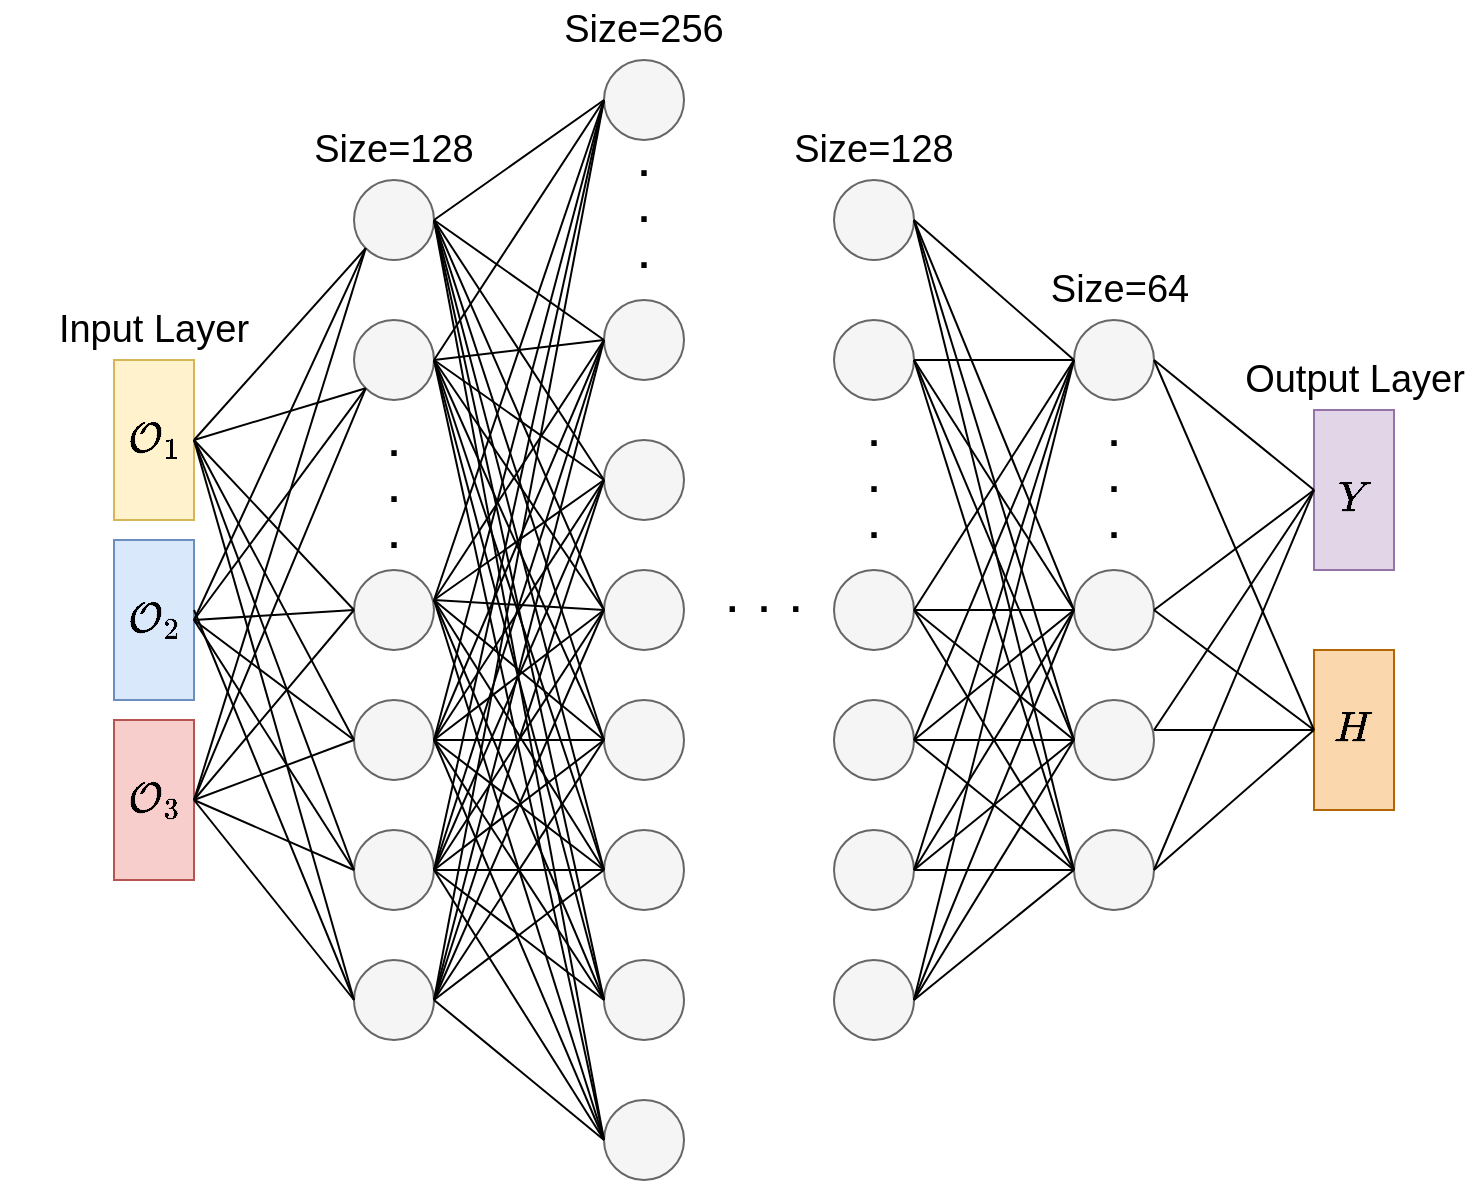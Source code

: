 <mxfile version="17.4.4" type="github">
  <diagram id="-Sexu2maYcwtLFaurk-1" name="Page-1">
    <mxGraphModel dx="1422" dy="772" grid="1" gridSize="10" guides="1" tooltips="1" connect="1" arrows="1" fold="1" page="1" pageScale="1" pageWidth="827" pageHeight="1169" math="1" shadow="0">
      <root>
        <mxCell id="0" />
        <mxCell id="1" parent="0" />
        <mxCell id="4HOJ1W6OORdBetc6F2B2-1" value="" style="rounded=0;whiteSpace=wrap;html=1;fillColor=#fff2cc;strokeColor=#d6b656;" parent="1" vertex="1">
          <mxGeometry x="165" y="220" width="40" height="80" as="geometry" />
        </mxCell>
        <mxCell id="4HOJ1W6OORdBetc6F2B2-2" value="" style="rounded=0;whiteSpace=wrap;html=1;fillColor=#dae8fc;strokeColor=#6c8ebf;" parent="1" vertex="1">
          <mxGeometry x="165" y="310" width="40" height="80" as="geometry" />
        </mxCell>
        <mxCell id="4HOJ1W6OORdBetc6F2B2-3" value="" style="rounded=0;whiteSpace=wrap;html=1;fillColor=#f8cecc;strokeColor=#b85450;" parent="1" vertex="1">
          <mxGeometry x="165" y="400" width="40" height="80" as="geometry" />
        </mxCell>
        <mxCell id="4HOJ1W6OORdBetc6F2B2-4" value="&lt;font style=&quot;font-size: 18px&quot;&gt;$$\mathcal{O}_1$$&lt;/font&gt;" style="text;html=1;strokeColor=none;fillColor=none;align=center;verticalAlign=middle;whiteSpace=wrap;rounded=0;" parent="1" vertex="1">
          <mxGeometry x="155" y="245" width="60" height="30" as="geometry" />
        </mxCell>
        <mxCell id="4HOJ1W6OORdBetc6F2B2-5" value="&lt;font style=&quot;font-size: 18px&quot;&gt;$$\mathcal{O}_2$$&lt;/font&gt;" style="text;html=1;strokeColor=none;fillColor=none;align=center;verticalAlign=middle;whiteSpace=wrap;rounded=0;" parent="1" vertex="1">
          <mxGeometry x="155" y="335" width="60" height="30" as="geometry" />
        </mxCell>
        <mxCell id="4HOJ1W6OORdBetc6F2B2-6" value="&lt;font style=&quot;font-size: 18px&quot;&gt;$$\mathcal{O}_3$$&lt;/font&gt;" style="text;html=1;strokeColor=none;fillColor=none;align=center;verticalAlign=middle;whiteSpace=wrap;rounded=0;" parent="1" vertex="1">
          <mxGeometry x="155" y="425" width="60" height="30" as="geometry" />
        </mxCell>
        <mxCell id="4HOJ1W6OORdBetc6F2B2-7" value="" style="ellipse;whiteSpace=wrap;html=1;aspect=fixed;fontSize=18;fillColor=#f5f5f5;fontColor=#333333;strokeColor=#666666;" parent="1" vertex="1">
          <mxGeometry x="285" y="520" width="40" height="40" as="geometry" />
        </mxCell>
        <mxCell id="4HOJ1W6OORdBetc6F2B2-10" value="" style="ellipse;whiteSpace=wrap;html=1;aspect=fixed;fontSize=18;fillColor=#f5f5f5;fontColor=#333333;strokeColor=#666666;" parent="1" vertex="1">
          <mxGeometry x="285" y="325" width="40" height="40" as="geometry" />
        </mxCell>
        <mxCell id="4HOJ1W6OORdBetc6F2B2-11" value="" style="ellipse;whiteSpace=wrap;html=1;aspect=fixed;fontSize=18;fillColor=#f5f5f5;fontColor=#333333;strokeColor=#666666;" parent="1" vertex="1">
          <mxGeometry x="285" y="200" width="40" height="40" as="geometry" />
        </mxCell>
        <mxCell id="4HOJ1W6OORdBetc6F2B2-12" value="" style="ellipse;whiteSpace=wrap;html=1;aspect=fixed;fontSize=18;fillColor=#f5f5f5;fontColor=#333333;strokeColor=#666666;" parent="1" vertex="1">
          <mxGeometry x="285" y="390" width="40" height="40" as="geometry" />
        </mxCell>
        <mxCell id="4HOJ1W6OORdBetc6F2B2-13" value="" style="ellipse;whiteSpace=wrap;html=1;aspect=fixed;fontSize=18;fillColor=#f5f5f5;fontColor=#333333;strokeColor=#666666;" parent="1" vertex="1">
          <mxGeometry x="285" y="455" width="40" height="40" as="geometry" />
        </mxCell>
        <mxCell id="4HOJ1W6OORdBetc6F2B2-15" value="&lt;div&gt;&lt;b&gt;.&lt;/b&gt;&lt;/div&gt;&lt;div&gt;&lt;b&gt;.&lt;/b&gt;&lt;/div&gt;&lt;div&gt;&lt;b&gt;.&lt;br&gt;&lt;/b&gt;&lt;/div&gt;" style="text;html=1;strokeColor=none;fillColor=none;align=center;verticalAlign=middle;whiteSpace=wrap;rounded=0;fontSize=19;" parent="1" vertex="1">
          <mxGeometry x="400" y="130" width="60" height="30" as="geometry" />
        </mxCell>
        <mxCell id="4HOJ1W6OORdBetc6F2B2-19" value="" style="ellipse;whiteSpace=wrap;html=1;aspect=fixed;fontSize=18;fillColor=#f5f5f5;fontColor=#333333;strokeColor=#666666;" parent="1" vertex="1">
          <mxGeometry x="285" y="130" width="40" height="40" as="geometry" />
        </mxCell>
        <mxCell id="4HOJ1W6OORdBetc6F2B2-21" value="" style="endArrow=none;html=1;rounded=0;fontSize=19;entryX=0;entryY=1;entryDx=0;entryDy=0;" parent="1" target="4HOJ1W6OORdBetc6F2B2-19" edge="1">
          <mxGeometry width="50" height="50" relative="1" as="geometry">
            <mxPoint x="205" y="260" as="sourcePoint" />
            <mxPoint x="255" y="210" as="targetPoint" />
          </mxGeometry>
        </mxCell>
        <mxCell id="4HOJ1W6OORdBetc6F2B2-22" value="" style="endArrow=none;html=1;rounded=0;fontSize=19;entryX=0;entryY=1;entryDx=0;entryDy=0;" parent="1" target="4HOJ1W6OORdBetc6F2B2-11" edge="1">
          <mxGeometry width="50" height="50" relative="1" as="geometry">
            <mxPoint x="205" y="260" as="sourcePoint" />
            <mxPoint x="255" y="210" as="targetPoint" />
          </mxGeometry>
        </mxCell>
        <mxCell id="4HOJ1W6OORdBetc6F2B2-23" value="" style="endArrow=none;html=1;rounded=0;fontSize=19;entryX=0;entryY=0.5;entryDx=0;entryDy=0;" parent="1" target="4HOJ1W6OORdBetc6F2B2-10" edge="1">
          <mxGeometry width="50" height="50" relative="1" as="geometry">
            <mxPoint x="205" y="260" as="sourcePoint" />
            <mxPoint x="255" y="210" as="targetPoint" />
          </mxGeometry>
        </mxCell>
        <mxCell id="4HOJ1W6OORdBetc6F2B2-25" value="" style="endArrow=none;html=1;rounded=0;fontSize=19;entryX=0;entryY=0.5;entryDx=0;entryDy=0;" parent="1" target="4HOJ1W6OORdBetc6F2B2-12" edge="1">
          <mxGeometry width="50" height="50" relative="1" as="geometry">
            <mxPoint x="205" y="260" as="sourcePoint" />
            <mxPoint x="255" y="210" as="targetPoint" />
          </mxGeometry>
        </mxCell>
        <mxCell id="4HOJ1W6OORdBetc6F2B2-26" value="" style="endArrow=none;html=1;rounded=0;fontSize=19;entryX=0;entryY=0.5;entryDx=0;entryDy=0;" parent="1" target="4HOJ1W6OORdBetc6F2B2-13" edge="1">
          <mxGeometry width="50" height="50" relative="1" as="geometry">
            <mxPoint x="205" y="260" as="sourcePoint" />
            <mxPoint x="255" y="210" as="targetPoint" />
          </mxGeometry>
        </mxCell>
        <mxCell id="4HOJ1W6OORdBetc6F2B2-28" value="" style="endArrow=none;html=1;rounded=0;fontSize=19;entryX=0;entryY=0.5;entryDx=0;entryDy=0;" parent="1" target="4HOJ1W6OORdBetc6F2B2-7" edge="1">
          <mxGeometry width="50" height="50" relative="1" as="geometry">
            <mxPoint x="205" y="260" as="sourcePoint" />
            <mxPoint x="255" y="210" as="targetPoint" />
          </mxGeometry>
        </mxCell>
        <mxCell id="4HOJ1W6OORdBetc6F2B2-29" value="" style="endArrow=none;html=1;rounded=0;fontSize=19;entryX=0;entryY=1;entryDx=0;entryDy=0;" parent="1" target="4HOJ1W6OORdBetc6F2B2-19" edge="1">
          <mxGeometry width="50" height="50" relative="1" as="geometry">
            <mxPoint x="205" y="350" as="sourcePoint" />
            <mxPoint x="255" y="300" as="targetPoint" />
          </mxGeometry>
        </mxCell>
        <mxCell id="4HOJ1W6OORdBetc6F2B2-30" value="" style="endArrow=none;html=1;rounded=0;fontSize=19;entryX=0;entryY=1;entryDx=0;entryDy=0;" parent="1" target="4HOJ1W6OORdBetc6F2B2-11" edge="1">
          <mxGeometry width="50" height="50" relative="1" as="geometry">
            <mxPoint x="205" y="350" as="sourcePoint" />
            <mxPoint x="255" y="300" as="targetPoint" />
          </mxGeometry>
        </mxCell>
        <mxCell id="4HOJ1W6OORdBetc6F2B2-31" value="" style="endArrow=none;html=1;rounded=0;fontSize=19;entryX=0;entryY=0.5;entryDx=0;entryDy=0;" parent="1" target="4HOJ1W6OORdBetc6F2B2-10" edge="1">
          <mxGeometry width="50" height="50" relative="1" as="geometry">
            <mxPoint x="205" y="350" as="sourcePoint" />
            <mxPoint x="255" y="300" as="targetPoint" />
          </mxGeometry>
        </mxCell>
        <mxCell id="4HOJ1W6OORdBetc6F2B2-32" value="" style="endArrow=none;html=1;rounded=0;fontSize=19;entryX=0;entryY=0.5;entryDx=0;entryDy=0;" parent="1" target="4HOJ1W6OORdBetc6F2B2-12" edge="1">
          <mxGeometry width="50" height="50" relative="1" as="geometry">
            <mxPoint x="205" y="350" as="sourcePoint" />
            <mxPoint x="255" y="300" as="targetPoint" />
          </mxGeometry>
        </mxCell>
        <mxCell id="4HOJ1W6OORdBetc6F2B2-33" value="" style="endArrow=none;html=1;rounded=0;fontSize=19;entryX=0;entryY=0.5;entryDx=0;entryDy=0;" parent="1" target="4HOJ1W6OORdBetc6F2B2-13" edge="1">
          <mxGeometry width="50" height="50" relative="1" as="geometry">
            <mxPoint x="205" y="350" as="sourcePoint" />
            <mxPoint x="255" y="300" as="targetPoint" />
          </mxGeometry>
        </mxCell>
        <mxCell id="4HOJ1W6OORdBetc6F2B2-34" value="" style="endArrow=none;html=1;rounded=0;fontSize=19;entryX=0;entryY=0.5;entryDx=0;entryDy=0;" parent="1" target="4HOJ1W6OORdBetc6F2B2-7" edge="1">
          <mxGeometry width="50" height="50" relative="1" as="geometry">
            <mxPoint x="205" y="345" as="sourcePoint" />
            <mxPoint x="245" y="535" as="targetPoint" />
          </mxGeometry>
        </mxCell>
        <mxCell id="4HOJ1W6OORdBetc6F2B2-35" value="" style="endArrow=none;html=1;rounded=0;fontSize=19;entryX=0;entryY=1;entryDx=0;entryDy=0;" parent="1" target="4HOJ1W6OORdBetc6F2B2-19" edge="1">
          <mxGeometry width="50" height="50" relative="1" as="geometry">
            <mxPoint x="205" y="440" as="sourcePoint" />
            <mxPoint x="255" y="390" as="targetPoint" />
          </mxGeometry>
        </mxCell>
        <mxCell id="4HOJ1W6OORdBetc6F2B2-36" value="" style="endArrow=none;html=1;rounded=0;fontSize=19;entryX=0;entryY=1;entryDx=0;entryDy=0;" parent="1" target="4HOJ1W6OORdBetc6F2B2-11" edge="1">
          <mxGeometry width="50" height="50" relative="1" as="geometry">
            <mxPoint x="205" y="440" as="sourcePoint" />
            <mxPoint x="255" y="390" as="targetPoint" />
          </mxGeometry>
        </mxCell>
        <mxCell id="4HOJ1W6OORdBetc6F2B2-37" value="" style="endArrow=none;html=1;rounded=0;fontSize=19;entryX=0;entryY=0.5;entryDx=0;entryDy=0;" parent="1" target="4HOJ1W6OORdBetc6F2B2-10" edge="1">
          <mxGeometry width="50" height="50" relative="1" as="geometry">
            <mxPoint x="205" y="440" as="sourcePoint" />
            <mxPoint x="255" y="390" as="targetPoint" />
          </mxGeometry>
        </mxCell>
        <mxCell id="4HOJ1W6OORdBetc6F2B2-38" value="" style="endArrow=none;html=1;rounded=0;fontSize=19;entryX=0;entryY=0.5;entryDx=0;entryDy=0;" parent="1" target="4HOJ1W6OORdBetc6F2B2-12" edge="1">
          <mxGeometry width="50" height="50" relative="1" as="geometry">
            <mxPoint x="205" y="440" as="sourcePoint" />
            <mxPoint x="255" y="390" as="targetPoint" />
          </mxGeometry>
        </mxCell>
        <mxCell id="4HOJ1W6OORdBetc6F2B2-39" value="" style="endArrow=none;html=1;rounded=0;fontSize=19;entryX=0;entryY=0.5;entryDx=0;entryDy=0;" parent="1" target="4HOJ1W6OORdBetc6F2B2-13" edge="1">
          <mxGeometry width="50" height="50" relative="1" as="geometry">
            <mxPoint x="205" y="440" as="sourcePoint" />
            <mxPoint x="245" y="470" as="targetPoint" />
          </mxGeometry>
        </mxCell>
        <mxCell id="4HOJ1W6OORdBetc6F2B2-40" value="" style="endArrow=none;html=1;rounded=0;fontSize=19;entryX=0;entryY=0.5;entryDx=0;entryDy=0;" parent="1" target="4HOJ1W6OORdBetc6F2B2-7" edge="1">
          <mxGeometry width="50" height="50" relative="1" as="geometry">
            <mxPoint x="205" y="440" as="sourcePoint" />
            <mxPoint x="245" y="540" as="targetPoint" />
          </mxGeometry>
        </mxCell>
        <mxCell id="4HOJ1W6OORdBetc6F2B2-41" value="Input Layer" style="text;html=1;strokeColor=none;fillColor=none;align=center;verticalAlign=middle;whiteSpace=wrap;rounded=0;fontSize=19;" parent="1" vertex="1">
          <mxGeometry x="130" y="190" width="110" height="30" as="geometry" />
        </mxCell>
        <mxCell id="4HOJ1W6OORdBetc6F2B2-44" value="" style="ellipse;whiteSpace=wrap;html=1;aspect=fixed;fontSize=18;fillColor=#f5f5f5;fontColor=#333333;strokeColor=#666666;" parent="1" vertex="1">
          <mxGeometry x="410" y="70" width="40" height="40" as="geometry" />
        </mxCell>
        <mxCell id="4HOJ1W6OORdBetc6F2B2-45" value="" style="ellipse;whiteSpace=wrap;html=1;aspect=fixed;fontSize=18;fillColor=#f5f5f5;fontColor=#333333;strokeColor=#666666;" parent="1" vertex="1">
          <mxGeometry x="410" y="190" width="40" height="40" as="geometry" />
        </mxCell>
        <mxCell id="4HOJ1W6OORdBetc6F2B2-46" value="" style="ellipse;whiteSpace=wrap;html=1;aspect=fixed;fontSize=18;fillColor=#f5f5f5;fontColor=#333333;strokeColor=#666666;" parent="1" vertex="1">
          <mxGeometry x="410" y="325" width="40" height="40" as="geometry" />
        </mxCell>
        <mxCell id="4HOJ1W6OORdBetc6F2B2-47" value="Size=128" style="text;html=1;strokeColor=none;fillColor=none;align=center;verticalAlign=middle;whiteSpace=wrap;rounded=0;fontSize=19;" parent="1" vertex="1">
          <mxGeometry x="250" y="100" width="110" height="30" as="geometry" />
        </mxCell>
        <mxCell id="4HOJ1W6OORdBetc6F2B2-48" value="Size=256" style="text;html=1;strokeColor=none;fillColor=none;align=center;verticalAlign=middle;whiteSpace=wrap;rounded=0;fontSize=19;" parent="1" vertex="1">
          <mxGeometry x="375" y="40" width="110" height="30" as="geometry" />
        </mxCell>
        <mxCell id="4HOJ1W6OORdBetc6F2B2-49" value="&lt;div&gt;&lt;b&gt;.&lt;/b&gt;&lt;/div&gt;&lt;div&gt;&lt;b&gt;.&lt;/b&gt;&lt;/div&gt;&lt;div&gt;&lt;b&gt;.&lt;br&gt;&lt;/b&gt;&lt;/div&gt;" style="text;html=1;strokeColor=none;fillColor=none;align=center;verticalAlign=middle;whiteSpace=wrap;rounded=0;fontSize=19;" parent="1" vertex="1">
          <mxGeometry x="275" y="270" width="60" height="30" as="geometry" />
        </mxCell>
        <mxCell id="4HOJ1W6OORdBetc6F2B2-50" value="" style="ellipse;whiteSpace=wrap;html=1;aspect=fixed;fontSize=18;fillColor=#f5f5f5;fontColor=#333333;strokeColor=#666666;" parent="1" vertex="1">
          <mxGeometry x="410" y="390" width="40" height="40" as="geometry" />
        </mxCell>
        <mxCell id="4HOJ1W6OORdBetc6F2B2-52" value="" style="ellipse;whiteSpace=wrap;html=1;aspect=fixed;fontSize=18;fillColor=#f5f5f5;fontColor=#333333;strokeColor=#666666;" parent="1" vertex="1">
          <mxGeometry x="410" y="455" width="40" height="40" as="geometry" />
        </mxCell>
        <mxCell id="4HOJ1W6OORdBetc6F2B2-53" value="" style="ellipse;whiteSpace=wrap;html=1;aspect=fixed;fontSize=18;fillColor=#f5f5f5;fontColor=#333333;strokeColor=#666666;" parent="1" vertex="1">
          <mxGeometry x="410" y="520" width="40" height="40" as="geometry" />
        </mxCell>
        <mxCell id="4HOJ1W6OORdBetc6F2B2-54" value="" style="ellipse;whiteSpace=wrap;html=1;aspect=fixed;fontSize=18;fillColor=#f5f5f5;fontColor=#333333;strokeColor=#666666;" parent="1" vertex="1">
          <mxGeometry x="410" y="590" width="40" height="40" as="geometry" />
        </mxCell>
        <mxCell id="4HOJ1W6OORdBetc6F2B2-55" value="" style="ellipse;whiteSpace=wrap;html=1;aspect=fixed;fontSize=18;fillColor=#f5f5f5;fontColor=#333333;strokeColor=#666666;" parent="1" vertex="1">
          <mxGeometry x="410" y="260" width="40" height="40" as="geometry" />
        </mxCell>
        <mxCell id="4HOJ1W6OORdBetc6F2B2-56" value="" style="endArrow=none;html=1;rounded=0;fontSize=19;entryX=0;entryY=0.5;entryDx=0;entryDy=0;" parent="1" target="4HOJ1W6OORdBetc6F2B2-44" edge="1">
          <mxGeometry width="50" height="50" relative="1" as="geometry">
            <mxPoint x="325" y="150" as="sourcePoint" />
            <mxPoint x="385" y="80" as="targetPoint" />
            <Array as="points" />
          </mxGeometry>
        </mxCell>
        <mxCell id="4HOJ1W6OORdBetc6F2B2-57" value="" style="endArrow=none;html=1;rounded=0;fontSize=19;entryX=0;entryY=0.5;entryDx=0;entryDy=0;" parent="1" target="4HOJ1W6OORdBetc6F2B2-45" edge="1">
          <mxGeometry width="50" height="50" relative="1" as="geometry">
            <mxPoint x="325" y="150" as="sourcePoint" />
            <mxPoint x="375" y="100" as="targetPoint" />
          </mxGeometry>
        </mxCell>
        <mxCell id="4HOJ1W6OORdBetc6F2B2-59" value="" style="endArrow=none;html=1;rounded=0;fontSize=19;entryX=0;entryY=0.5;entryDx=0;entryDy=0;" parent="1" target="4HOJ1W6OORdBetc6F2B2-55" edge="1">
          <mxGeometry width="50" height="50" relative="1" as="geometry">
            <mxPoint x="325" y="150" as="sourcePoint" />
            <mxPoint x="375" y="100" as="targetPoint" />
          </mxGeometry>
        </mxCell>
        <mxCell id="4HOJ1W6OORdBetc6F2B2-60" value="" style="endArrow=none;html=1;rounded=0;fontSize=19;entryX=0;entryY=0.5;entryDx=0;entryDy=0;" parent="1" target="4HOJ1W6OORdBetc6F2B2-46" edge="1">
          <mxGeometry width="50" height="50" relative="1" as="geometry">
            <mxPoint x="325" y="150" as="sourcePoint" />
            <mxPoint x="375" y="100" as="targetPoint" />
          </mxGeometry>
        </mxCell>
        <mxCell id="4HOJ1W6OORdBetc6F2B2-61" value="" style="endArrow=none;html=1;rounded=0;fontSize=19;entryX=0;entryY=0.5;entryDx=0;entryDy=0;" parent="1" target="4HOJ1W6OORdBetc6F2B2-50" edge="1">
          <mxGeometry width="50" height="50" relative="1" as="geometry">
            <mxPoint x="325" y="150" as="sourcePoint" />
            <mxPoint x="375" y="100" as="targetPoint" />
          </mxGeometry>
        </mxCell>
        <mxCell id="4HOJ1W6OORdBetc6F2B2-62" value="" style="endArrow=none;html=1;rounded=0;fontSize=19;entryX=0;entryY=0.5;entryDx=0;entryDy=0;" parent="1" target="4HOJ1W6OORdBetc6F2B2-52" edge="1">
          <mxGeometry width="50" height="50" relative="1" as="geometry">
            <mxPoint x="325" y="150" as="sourcePoint" />
            <mxPoint x="375" y="100" as="targetPoint" />
          </mxGeometry>
        </mxCell>
        <mxCell id="4HOJ1W6OORdBetc6F2B2-63" value="" style="endArrow=none;html=1;rounded=0;fontSize=19;entryX=0;entryY=0.5;entryDx=0;entryDy=0;" parent="1" target="4HOJ1W6OORdBetc6F2B2-53" edge="1">
          <mxGeometry width="50" height="50" relative="1" as="geometry">
            <mxPoint x="325" y="150" as="sourcePoint" />
            <mxPoint x="375" y="100" as="targetPoint" />
          </mxGeometry>
        </mxCell>
        <mxCell id="4HOJ1W6OORdBetc6F2B2-64" value="" style="endArrow=none;html=1;rounded=0;fontSize=19;entryX=0;entryY=0.5;entryDx=0;entryDy=0;" parent="1" target="4HOJ1W6OORdBetc6F2B2-54" edge="1">
          <mxGeometry width="50" height="50" relative="1" as="geometry">
            <mxPoint x="325" y="150" as="sourcePoint" />
            <mxPoint x="375" y="100" as="targetPoint" />
          </mxGeometry>
        </mxCell>
        <mxCell id="4HOJ1W6OORdBetc6F2B2-65" value="" style="endArrow=none;html=1;rounded=0;fontSize=19;entryX=0;entryY=0.5;entryDx=0;entryDy=0;" parent="1" target="4HOJ1W6OORdBetc6F2B2-44" edge="1">
          <mxGeometry width="50" height="50" relative="1" as="geometry">
            <mxPoint x="325" y="220" as="sourcePoint" />
            <mxPoint x="375" y="170" as="targetPoint" />
          </mxGeometry>
        </mxCell>
        <mxCell id="4HOJ1W6OORdBetc6F2B2-66" value="" style="endArrow=none;html=1;rounded=0;fontSize=19;entryX=0;entryY=0.5;entryDx=0;entryDy=0;" parent="1" target="4HOJ1W6OORdBetc6F2B2-45" edge="1">
          <mxGeometry width="50" height="50" relative="1" as="geometry">
            <mxPoint x="325" y="220" as="sourcePoint" />
            <mxPoint x="375" y="170" as="targetPoint" />
          </mxGeometry>
        </mxCell>
        <mxCell id="4HOJ1W6OORdBetc6F2B2-67" value="" style="endArrow=none;html=1;rounded=0;fontSize=19;entryX=0;entryY=0.5;entryDx=0;entryDy=0;" parent="1" target="4HOJ1W6OORdBetc6F2B2-55" edge="1">
          <mxGeometry width="50" height="50" relative="1" as="geometry">
            <mxPoint x="325" y="220" as="sourcePoint" />
            <mxPoint x="385" y="280" as="targetPoint" />
          </mxGeometry>
        </mxCell>
        <mxCell id="4HOJ1W6OORdBetc6F2B2-68" value="" style="endArrow=none;html=1;rounded=0;fontSize=19;entryX=0;entryY=0.5;entryDx=0;entryDy=0;" parent="1" target="4HOJ1W6OORdBetc6F2B2-46" edge="1">
          <mxGeometry width="50" height="50" relative="1" as="geometry">
            <mxPoint x="325" y="220" as="sourcePoint" />
            <mxPoint x="375" y="170" as="targetPoint" />
          </mxGeometry>
        </mxCell>
        <mxCell id="4HOJ1W6OORdBetc6F2B2-69" value="" style="endArrow=none;html=1;rounded=0;fontSize=19;entryX=0;entryY=0.5;entryDx=0;entryDy=0;" parent="1" target="4HOJ1W6OORdBetc6F2B2-50" edge="1">
          <mxGeometry width="50" height="50" relative="1" as="geometry">
            <mxPoint x="325" y="220" as="sourcePoint" />
            <mxPoint x="375" y="170" as="targetPoint" />
          </mxGeometry>
        </mxCell>
        <mxCell id="4HOJ1W6OORdBetc6F2B2-70" value="" style="endArrow=none;html=1;rounded=0;fontSize=19;entryX=0;entryY=0.5;entryDx=0;entryDy=0;" parent="1" target="4HOJ1W6OORdBetc6F2B2-52" edge="1">
          <mxGeometry width="50" height="50" relative="1" as="geometry">
            <mxPoint x="325" y="220" as="sourcePoint" />
            <mxPoint x="375" y="170" as="targetPoint" />
          </mxGeometry>
        </mxCell>
        <mxCell id="4HOJ1W6OORdBetc6F2B2-71" value="" style="endArrow=none;html=1;rounded=0;fontSize=19;entryX=0;entryY=0.5;entryDx=0;entryDy=0;" parent="1" target="4HOJ1W6OORdBetc6F2B2-53" edge="1">
          <mxGeometry width="50" height="50" relative="1" as="geometry">
            <mxPoint x="325" y="220" as="sourcePoint" />
            <mxPoint x="375" y="170" as="targetPoint" />
          </mxGeometry>
        </mxCell>
        <mxCell id="4HOJ1W6OORdBetc6F2B2-72" value="" style="endArrow=none;html=1;rounded=0;fontSize=19;entryX=0;entryY=0.5;entryDx=0;entryDy=0;" parent="1" target="4HOJ1W6OORdBetc6F2B2-54" edge="1">
          <mxGeometry width="50" height="50" relative="1" as="geometry">
            <mxPoint x="325" y="220" as="sourcePoint" />
            <mxPoint x="375" y="170" as="targetPoint" />
          </mxGeometry>
        </mxCell>
        <mxCell id="4HOJ1W6OORdBetc6F2B2-73" value="" style="endArrow=none;html=1;rounded=0;fontSize=19;entryX=0;entryY=0.5;entryDx=0;entryDy=0;" parent="1" target="4HOJ1W6OORdBetc6F2B2-44" edge="1">
          <mxGeometry width="50" height="50" relative="1" as="geometry">
            <mxPoint x="325" y="340" as="sourcePoint" />
            <mxPoint x="375" y="290" as="targetPoint" />
          </mxGeometry>
        </mxCell>
        <mxCell id="4HOJ1W6OORdBetc6F2B2-74" value="" style="endArrow=none;html=1;rounded=0;fontSize=19;entryX=0;entryY=0.5;entryDx=0;entryDy=0;" parent="1" target="4HOJ1W6OORdBetc6F2B2-45" edge="1">
          <mxGeometry width="50" height="50" relative="1" as="geometry">
            <mxPoint x="325" y="340" as="sourcePoint" />
            <mxPoint x="385" y="210" as="targetPoint" />
          </mxGeometry>
        </mxCell>
        <mxCell id="4HOJ1W6OORdBetc6F2B2-75" value="" style="endArrow=none;html=1;rounded=0;fontSize=19;entryX=0;entryY=0.5;entryDx=0;entryDy=0;" parent="1" target="4HOJ1W6OORdBetc6F2B2-55" edge="1">
          <mxGeometry width="50" height="50" relative="1" as="geometry">
            <mxPoint x="325" y="340" as="sourcePoint" />
            <mxPoint x="375" y="290" as="targetPoint" />
          </mxGeometry>
        </mxCell>
        <mxCell id="4HOJ1W6OORdBetc6F2B2-76" value="" style="endArrow=none;html=1;rounded=0;fontSize=19;entryX=0;entryY=0.5;entryDx=0;entryDy=0;" parent="1" target="4HOJ1W6OORdBetc6F2B2-46" edge="1">
          <mxGeometry width="50" height="50" relative="1" as="geometry">
            <mxPoint x="325" y="340" as="sourcePoint" />
            <mxPoint x="375" y="290" as="targetPoint" />
          </mxGeometry>
        </mxCell>
        <mxCell id="4HOJ1W6OORdBetc6F2B2-77" value="" style="endArrow=none;html=1;rounded=0;fontSize=19;entryX=0;entryY=0.5;entryDx=0;entryDy=0;" parent="1" target="4HOJ1W6OORdBetc6F2B2-50" edge="1">
          <mxGeometry width="50" height="50" relative="1" as="geometry">
            <mxPoint x="325" y="340" as="sourcePoint" />
            <mxPoint x="375" y="290" as="targetPoint" />
          </mxGeometry>
        </mxCell>
        <mxCell id="4HOJ1W6OORdBetc6F2B2-80" value="" style="endArrow=none;html=1;rounded=0;fontSize=19;entryX=0;entryY=0.5;entryDx=0;entryDy=0;" parent="1" target="4HOJ1W6OORdBetc6F2B2-54" edge="1">
          <mxGeometry width="50" height="50" relative="1" as="geometry">
            <mxPoint x="325" y="340" as="sourcePoint" />
            <mxPoint x="375" y="290" as="targetPoint" />
          </mxGeometry>
        </mxCell>
        <mxCell id="4HOJ1W6OORdBetc6F2B2-81" value="" style="endArrow=none;html=1;rounded=0;fontSize=19;entryX=0;entryY=0.5;entryDx=0;entryDy=0;" parent="1" target="4HOJ1W6OORdBetc6F2B2-44" edge="1">
          <mxGeometry width="50" height="50" relative="1" as="geometry">
            <mxPoint x="325" y="410" as="sourcePoint" />
            <mxPoint x="375" y="360" as="targetPoint" />
          </mxGeometry>
        </mxCell>
        <mxCell id="4HOJ1W6OORdBetc6F2B2-82" value="" style="endArrow=none;html=1;rounded=0;fontSize=19;entryX=0;entryY=0.5;entryDx=0;entryDy=0;" parent="1" target="4HOJ1W6OORdBetc6F2B2-45" edge="1">
          <mxGeometry width="50" height="50" relative="1" as="geometry">
            <mxPoint x="325" y="410" as="sourcePoint" />
            <mxPoint x="375" y="360" as="targetPoint" />
          </mxGeometry>
        </mxCell>
        <mxCell id="4HOJ1W6OORdBetc6F2B2-83" value="" style="endArrow=none;html=1;rounded=0;fontSize=19;entryX=0;entryY=0.5;entryDx=0;entryDy=0;" parent="1" target="4HOJ1W6OORdBetc6F2B2-55" edge="1">
          <mxGeometry width="50" height="50" relative="1" as="geometry">
            <mxPoint x="325" y="410" as="sourcePoint" />
            <mxPoint x="375" y="360" as="targetPoint" />
          </mxGeometry>
        </mxCell>
        <mxCell id="4HOJ1W6OORdBetc6F2B2-84" value="" style="endArrow=none;html=1;rounded=0;fontSize=19;entryX=0;entryY=0.5;entryDx=0;entryDy=0;" parent="1" target="4HOJ1W6OORdBetc6F2B2-46" edge="1">
          <mxGeometry width="50" height="50" relative="1" as="geometry">
            <mxPoint x="325" y="410" as="sourcePoint" />
            <mxPoint x="375" y="360" as="targetPoint" />
          </mxGeometry>
        </mxCell>
        <mxCell id="4HOJ1W6OORdBetc6F2B2-85" value="" style="endArrow=none;html=1;rounded=0;fontSize=19;entryX=0;entryY=0.5;entryDx=0;entryDy=0;" parent="1" target="4HOJ1W6OORdBetc6F2B2-50" edge="1">
          <mxGeometry width="50" height="50" relative="1" as="geometry">
            <mxPoint x="325" y="410" as="sourcePoint" />
            <mxPoint x="385" y="410" as="targetPoint" />
          </mxGeometry>
        </mxCell>
        <mxCell id="4HOJ1W6OORdBetc6F2B2-86" value="" style="endArrow=none;html=1;rounded=0;fontSize=19;entryX=0;entryY=0.5;entryDx=0;entryDy=0;" parent="1" target="4HOJ1W6OORdBetc6F2B2-52" edge="1">
          <mxGeometry width="50" height="50" relative="1" as="geometry">
            <mxPoint x="325" y="410" as="sourcePoint" />
            <mxPoint x="375" y="360" as="targetPoint" />
          </mxGeometry>
        </mxCell>
        <mxCell id="4HOJ1W6OORdBetc6F2B2-87" value="" style="endArrow=none;html=1;rounded=0;fontSize=19;entryX=0;entryY=0.5;entryDx=0;entryDy=0;" parent="1" target="4HOJ1W6OORdBetc6F2B2-53" edge="1">
          <mxGeometry width="50" height="50" relative="1" as="geometry">
            <mxPoint x="325" y="410" as="sourcePoint" />
            <mxPoint x="375" y="365" as="targetPoint" />
          </mxGeometry>
        </mxCell>
        <mxCell id="4HOJ1W6OORdBetc6F2B2-88" value="" style="endArrow=none;html=1;rounded=0;fontSize=19;entryX=0;entryY=0.5;entryDx=0;entryDy=0;" parent="1" target="4HOJ1W6OORdBetc6F2B2-54" edge="1">
          <mxGeometry width="50" height="50" relative="1" as="geometry">
            <mxPoint x="325" y="410" as="sourcePoint" />
            <mxPoint x="385" y="610" as="targetPoint" />
          </mxGeometry>
        </mxCell>
        <mxCell id="4HOJ1W6OORdBetc6F2B2-90" value="" style="endArrow=none;html=1;rounded=0;fontSize=19;entryX=0;entryY=0.5;entryDx=0;entryDy=0;" parent="1" target="4HOJ1W6OORdBetc6F2B2-52" edge="1">
          <mxGeometry width="50" height="50" relative="1" as="geometry">
            <mxPoint x="325" y="340" as="sourcePoint" />
            <mxPoint x="375" y="290" as="targetPoint" />
          </mxGeometry>
        </mxCell>
        <mxCell id="4HOJ1W6OORdBetc6F2B2-91" value="" style="endArrow=none;html=1;rounded=0;fontSize=19;entryX=0;entryY=0.5;entryDx=0;entryDy=0;" parent="1" target="4HOJ1W6OORdBetc6F2B2-53" edge="1">
          <mxGeometry width="50" height="50" relative="1" as="geometry">
            <mxPoint x="325" y="340" as="sourcePoint" />
            <mxPoint x="395" y="310" as="targetPoint" />
          </mxGeometry>
        </mxCell>
        <mxCell id="4HOJ1W6OORdBetc6F2B2-95" value="" style="endArrow=none;html=1;rounded=0;fontSize=19;entryX=0;entryY=0.5;entryDx=0;entryDy=0;" parent="1" target="4HOJ1W6OORdBetc6F2B2-44" edge="1">
          <mxGeometry width="50" height="50" relative="1" as="geometry">
            <mxPoint x="325" y="475" as="sourcePoint" />
            <mxPoint x="375" y="425" as="targetPoint" />
          </mxGeometry>
        </mxCell>
        <mxCell id="4HOJ1W6OORdBetc6F2B2-96" value="" style="endArrow=none;html=1;rounded=0;fontSize=19;entryX=0;entryY=0.5;entryDx=0;entryDy=0;" parent="1" target="4HOJ1W6OORdBetc6F2B2-45" edge="1">
          <mxGeometry width="50" height="50" relative="1" as="geometry">
            <mxPoint x="325" y="475" as="sourcePoint" />
            <mxPoint x="375" y="425" as="targetPoint" />
          </mxGeometry>
        </mxCell>
        <mxCell id="4HOJ1W6OORdBetc6F2B2-97" value="" style="endArrow=none;html=1;rounded=0;fontSize=19;entryX=0;entryY=0.5;entryDx=0;entryDy=0;" parent="1" target="4HOJ1W6OORdBetc6F2B2-55" edge="1">
          <mxGeometry width="50" height="50" relative="1" as="geometry">
            <mxPoint x="325" y="475" as="sourcePoint" />
            <mxPoint x="375" y="425" as="targetPoint" />
          </mxGeometry>
        </mxCell>
        <mxCell id="4HOJ1W6OORdBetc6F2B2-98" value="" style="endArrow=none;html=1;rounded=0;fontSize=19;entryX=0;entryY=0.5;entryDx=0;entryDy=0;" parent="1" target="4HOJ1W6OORdBetc6F2B2-46" edge="1">
          <mxGeometry width="50" height="50" relative="1" as="geometry">
            <mxPoint x="325" y="475" as="sourcePoint" />
            <mxPoint x="375" y="425" as="targetPoint" />
          </mxGeometry>
        </mxCell>
        <mxCell id="4HOJ1W6OORdBetc6F2B2-99" value="" style="endArrow=none;html=1;rounded=0;fontSize=19;entryX=0;entryY=0.5;entryDx=0;entryDy=0;" parent="1" target="4HOJ1W6OORdBetc6F2B2-50" edge="1">
          <mxGeometry width="50" height="50" relative="1" as="geometry">
            <mxPoint x="325" y="475" as="sourcePoint" />
            <mxPoint x="375" y="425" as="targetPoint" />
          </mxGeometry>
        </mxCell>
        <mxCell id="4HOJ1W6OORdBetc6F2B2-101" value="" style="endArrow=none;html=1;rounded=0;fontSize=19;entryX=0;entryY=0.5;entryDx=0;entryDy=0;" parent="1" target="4HOJ1W6OORdBetc6F2B2-52" edge="1">
          <mxGeometry width="50" height="50" relative="1" as="geometry">
            <mxPoint x="325" y="475" as="sourcePoint" />
            <mxPoint x="375" y="425" as="targetPoint" />
          </mxGeometry>
        </mxCell>
        <mxCell id="4HOJ1W6OORdBetc6F2B2-102" value="" style="endArrow=none;html=1;rounded=0;fontSize=19;entryX=0;entryY=0.5;entryDx=0;entryDy=0;" parent="1" target="4HOJ1W6OORdBetc6F2B2-53" edge="1">
          <mxGeometry width="50" height="50" relative="1" as="geometry">
            <mxPoint x="325" y="475" as="sourcePoint" />
            <mxPoint x="375" y="425" as="targetPoint" />
          </mxGeometry>
        </mxCell>
        <mxCell id="4HOJ1W6OORdBetc6F2B2-103" value="" style="endArrow=none;html=1;rounded=0;fontSize=19;entryX=0;entryY=0.5;entryDx=0;entryDy=0;" parent="1" target="4HOJ1W6OORdBetc6F2B2-54" edge="1">
          <mxGeometry width="50" height="50" relative="1" as="geometry">
            <mxPoint x="325" y="475" as="sourcePoint" />
            <mxPoint x="375" y="425" as="targetPoint" />
          </mxGeometry>
        </mxCell>
        <mxCell id="4HOJ1W6OORdBetc6F2B2-105" value="" style="endArrow=none;html=1;rounded=0;fontSize=19;entryX=0;entryY=0.5;entryDx=0;entryDy=0;" parent="1" target="4HOJ1W6OORdBetc6F2B2-44" edge="1">
          <mxGeometry width="50" height="50" relative="1" as="geometry">
            <mxPoint x="325" y="540" as="sourcePoint" />
            <mxPoint x="375" y="490" as="targetPoint" />
          </mxGeometry>
        </mxCell>
        <mxCell id="4HOJ1W6OORdBetc6F2B2-106" value="" style="endArrow=none;html=1;rounded=0;fontSize=19;entryX=0;entryY=0.5;entryDx=0;entryDy=0;" parent="1" target="4HOJ1W6OORdBetc6F2B2-45" edge="1">
          <mxGeometry width="50" height="50" relative="1" as="geometry">
            <mxPoint x="325" y="540" as="sourcePoint" />
            <mxPoint x="375" y="490" as="targetPoint" />
          </mxGeometry>
        </mxCell>
        <mxCell id="4HOJ1W6OORdBetc6F2B2-107" value="" style="endArrow=none;html=1;rounded=0;fontSize=19;entryX=0;entryY=0.5;entryDx=0;entryDy=0;" parent="1" target="4HOJ1W6OORdBetc6F2B2-55" edge="1">
          <mxGeometry width="50" height="50" relative="1" as="geometry">
            <mxPoint x="325" y="540" as="sourcePoint" />
            <mxPoint x="375" y="490" as="targetPoint" />
          </mxGeometry>
        </mxCell>
        <mxCell id="4HOJ1W6OORdBetc6F2B2-108" value="" style="endArrow=none;html=1;rounded=0;fontSize=19;entryX=0;entryY=0.5;entryDx=0;entryDy=0;" parent="1" target="4HOJ1W6OORdBetc6F2B2-46" edge="1">
          <mxGeometry width="50" height="50" relative="1" as="geometry">
            <mxPoint x="325" y="540" as="sourcePoint" />
            <mxPoint x="375" y="490" as="targetPoint" />
          </mxGeometry>
        </mxCell>
        <mxCell id="4HOJ1W6OORdBetc6F2B2-109" value="" style="endArrow=none;html=1;rounded=0;fontSize=19;entryX=0;entryY=0.5;entryDx=0;entryDy=0;" parent="1" target="4HOJ1W6OORdBetc6F2B2-50" edge="1">
          <mxGeometry width="50" height="50" relative="1" as="geometry">
            <mxPoint x="325" y="540" as="sourcePoint" />
            <mxPoint x="375" y="490" as="targetPoint" />
          </mxGeometry>
        </mxCell>
        <mxCell id="4HOJ1W6OORdBetc6F2B2-110" value="" style="endArrow=none;html=1;rounded=0;fontSize=19;entryX=0;entryY=0.5;entryDx=0;entryDy=0;" parent="1" target="4HOJ1W6OORdBetc6F2B2-52" edge="1">
          <mxGeometry width="50" height="50" relative="1" as="geometry">
            <mxPoint x="325" y="540" as="sourcePoint" />
            <mxPoint x="375" y="490" as="targetPoint" />
          </mxGeometry>
        </mxCell>
        <mxCell id="4HOJ1W6OORdBetc6F2B2-111" value="" style="endArrow=none;html=1;rounded=0;fontSize=19;entryX=0;entryY=0.5;entryDx=0;entryDy=0;" parent="1" target="4HOJ1W6OORdBetc6F2B2-54" edge="1">
          <mxGeometry width="50" height="50" relative="1" as="geometry">
            <mxPoint x="325" y="540" as="sourcePoint" />
            <mxPoint x="375" y="490" as="targetPoint" />
          </mxGeometry>
        </mxCell>
        <mxCell id="4HOJ1W6OORdBetc6F2B2-120" value="" style="ellipse;whiteSpace=wrap;html=1;aspect=fixed;fontSize=18;fillColor=#f5f5f5;fontColor=#333333;strokeColor=#666666;" parent="1" vertex="1">
          <mxGeometry x="525" y="520" width="40" height="40" as="geometry" />
        </mxCell>
        <mxCell id="4HOJ1W6OORdBetc6F2B2-121" value="" style="ellipse;whiteSpace=wrap;html=1;aspect=fixed;fontSize=18;fillColor=#f5f5f5;fontColor=#333333;strokeColor=#666666;" parent="1" vertex="1">
          <mxGeometry x="525" y="325" width="40" height="40" as="geometry" />
        </mxCell>
        <mxCell id="4HOJ1W6OORdBetc6F2B2-122" value="" style="ellipse;whiteSpace=wrap;html=1;aspect=fixed;fontSize=18;fillColor=#f5f5f5;fontColor=#333333;strokeColor=#666666;" parent="1" vertex="1">
          <mxGeometry x="525" y="200" width="40" height="40" as="geometry" />
        </mxCell>
        <mxCell id="4HOJ1W6OORdBetc6F2B2-123" value="" style="ellipse;whiteSpace=wrap;html=1;aspect=fixed;fontSize=18;fillColor=#f5f5f5;fontColor=#333333;strokeColor=#666666;" parent="1" vertex="1">
          <mxGeometry x="525" y="390" width="40" height="40" as="geometry" />
        </mxCell>
        <mxCell id="4HOJ1W6OORdBetc6F2B2-124" value="" style="ellipse;whiteSpace=wrap;html=1;aspect=fixed;fontSize=18;fillColor=#f5f5f5;fontColor=#333333;strokeColor=#666666;" parent="1" vertex="1">
          <mxGeometry x="525" y="455" width="40" height="40" as="geometry" />
        </mxCell>
        <mxCell id="4HOJ1W6OORdBetc6F2B2-126" value="" style="ellipse;whiteSpace=wrap;html=1;aspect=fixed;fontSize=18;fillColor=#f5f5f5;fontColor=#333333;strokeColor=#666666;" parent="1" vertex="1">
          <mxGeometry x="525" y="130" width="40" height="40" as="geometry" />
        </mxCell>
        <mxCell id="4HOJ1W6OORdBetc6F2B2-131" value="&lt;div&gt;&lt;b&gt;.&lt;/b&gt;&lt;/div&gt;&lt;div&gt;&lt;b&gt;.&lt;/b&gt;&lt;/div&gt;&lt;div&gt;&lt;b&gt;.&lt;br&gt;&lt;/b&gt;&lt;/div&gt;" style="text;html=1;strokeColor=none;fillColor=none;align=center;verticalAlign=middle;whiteSpace=wrap;rounded=0;fontSize=19;" parent="1" vertex="1">
          <mxGeometry x="515" y="265" width="60" height="30" as="geometry" />
        </mxCell>
        <mxCell id="4HOJ1W6OORdBetc6F2B2-184" value="Size=128" style="text;html=1;strokeColor=none;fillColor=none;align=center;verticalAlign=middle;whiteSpace=wrap;rounded=0;fontSize=19;" parent="1" vertex="1">
          <mxGeometry x="490" y="100" width="110" height="30" as="geometry" />
        </mxCell>
        <mxCell id="4HOJ1W6OORdBetc6F2B2-186" style="edgeStyle=orthogonalEdgeStyle;rounded=0;orthogonalLoop=1;jettySize=auto;html=1;exitX=0.5;exitY=1;exitDx=0;exitDy=0;fontSize=19;" parent="1" source="4HOJ1W6OORdBetc6F2B2-49" target="4HOJ1W6OORdBetc6F2B2-49" edge="1">
          <mxGeometry relative="1" as="geometry" />
        </mxCell>
        <mxCell id="4HOJ1W6OORdBetc6F2B2-187" value="&lt;b&gt;.&amp;nbsp; .&amp;nbsp; .&lt;/b&gt;" style="text;html=1;strokeColor=none;fillColor=none;align=center;verticalAlign=middle;whiteSpace=wrap;rounded=0;fontSize=19;" parent="1" vertex="1">
          <mxGeometry x="460" y="325" width="60" height="30" as="geometry" />
        </mxCell>
        <mxCell id="4HOJ1W6OORdBetc6F2B2-190" value="" style="ellipse;whiteSpace=wrap;html=1;aspect=fixed;fontSize=18;fillColor=#f5f5f5;fontColor=#333333;strokeColor=#666666;" parent="1" vertex="1">
          <mxGeometry x="645" y="325" width="40" height="40" as="geometry" />
        </mxCell>
        <mxCell id="4HOJ1W6OORdBetc6F2B2-191" value="" style="ellipse;whiteSpace=wrap;html=1;aspect=fixed;fontSize=18;fillColor=#f5f5f5;fontColor=#333333;strokeColor=#666666;" parent="1" vertex="1">
          <mxGeometry x="645" y="200" width="40" height="40" as="geometry" />
        </mxCell>
        <mxCell id="4HOJ1W6OORdBetc6F2B2-192" value="" style="ellipse;whiteSpace=wrap;html=1;aspect=fixed;fontSize=18;fillColor=#f5f5f5;fontColor=#333333;strokeColor=#666666;" parent="1" vertex="1">
          <mxGeometry x="645" y="390" width="40" height="40" as="geometry" />
        </mxCell>
        <mxCell id="4HOJ1W6OORdBetc6F2B2-193" value="" style="ellipse;whiteSpace=wrap;html=1;aspect=fixed;fontSize=18;fillColor=#f5f5f5;fontColor=#333333;strokeColor=#666666;" parent="1" vertex="1">
          <mxGeometry x="645" y="455" width="40" height="40" as="geometry" />
        </mxCell>
        <mxCell id="4HOJ1W6OORdBetc6F2B2-195" value="&lt;div&gt;&lt;b&gt;.&lt;/b&gt;&lt;/div&gt;&lt;div&gt;&lt;b&gt;.&lt;/b&gt;&lt;/div&gt;&lt;div&gt;&lt;b&gt;.&lt;br&gt;&lt;/b&gt;&lt;/div&gt;" style="text;html=1;strokeColor=none;fillColor=none;align=center;verticalAlign=middle;whiteSpace=wrap;rounded=0;fontSize=19;" parent="1" vertex="1">
          <mxGeometry x="635" y="265" width="60" height="30" as="geometry" />
        </mxCell>
        <mxCell id="4HOJ1W6OORdBetc6F2B2-196" value="Size=64" style="text;html=1;strokeColor=none;fillColor=none;align=center;verticalAlign=middle;whiteSpace=wrap;rounded=0;fontSize=19;" parent="1" vertex="1">
          <mxGeometry x="612.5" y="170" width="110" height="30" as="geometry" />
        </mxCell>
        <mxCell id="4HOJ1W6OORdBetc6F2B2-197" value="" style="endArrow=none;html=1;rounded=0;fontSize=19;entryX=0;entryY=0.5;entryDx=0;entryDy=0;" parent="1" target="4HOJ1W6OORdBetc6F2B2-191" edge="1">
          <mxGeometry width="50" height="50" relative="1" as="geometry">
            <mxPoint x="565" y="150" as="sourcePoint" />
            <mxPoint x="615" y="100" as="targetPoint" />
          </mxGeometry>
        </mxCell>
        <mxCell id="4HOJ1W6OORdBetc6F2B2-198" value="" style="endArrow=none;html=1;rounded=0;fontSize=19;entryX=0;entryY=0.5;entryDx=0;entryDy=0;" parent="1" target="4HOJ1W6OORdBetc6F2B2-190" edge="1">
          <mxGeometry width="50" height="50" relative="1" as="geometry">
            <mxPoint x="565" y="150" as="sourcePoint" />
            <mxPoint x="615" y="100" as="targetPoint" />
          </mxGeometry>
        </mxCell>
        <mxCell id="4HOJ1W6OORdBetc6F2B2-199" value="" style="endArrow=none;html=1;rounded=0;fontSize=19;entryX=0;entryY=0.5;entryDx=0;entryDy=0;" parent="1" target="4HOJ1W6OORdBetc6F2B2-192" edge="1">
          <mxGeometry width="50" height="50" relative="1" as="geometry">
            <mxPoint x="565" y="150" as="sourcePoint" />
            <mxPoint x="615" y="100" as="targetPoint" />
          </mxGeometry>
        </mxCell>
        <mxCell id="4HOJ1W6OORdBetc6F2B2-200" value="" style="endArrow=none;html=1;rounded=0;fontSize=19;entryX=0;entryY=0.5;entryDx=0;entryDy=0;" parent="1" target="4HOJ1W6OORdBetc6F2B2-193" edge="1">
          <mxGeometry width="50" height="50" relative="1" as="geometry">
            <mxPoint x="565" y="150" as="sourcePoint" />
            <mxPoint x="615" y="100" as="targetPoint" />
          </mxGeometry>
        </mxCell>
        <mxCell id="4HOJ1W6OORdBetc6F2B2-201" value="" style="endArrow=none;html=1;rounded=0;fontSize=19;entryX=0;entryY=0.5;entryDx=0;entryDy=0;" parent="1" target="4HOJ1W6OORdBetc6F2B2-191" edge="1">
          <mxGeometry width="50" height="50" relative="1" as="geometry">
            <mxPoint x="565" y="220" as="sourcePoint" />
            <mxPoint x="615" y="170" as="targetPoint" />
          </mxGeometry>
        </mxCell>
        <mxCell id="4HOJ1W6OORdBetc6F2B2-202" value="" style="endArrow=none;html=1;rounded=0;fontSize=19;entryX=0;entryY=0.5;entryDx=0;entryDy=0;" parent="1" target="4HOJ1W6OORdBetc6F2B2-190" edge="1">
          <mxGeometry width="50" height="50" relative="1" as="geometry">
            <mxPoint x="565" y="220" as="sourcePoint" />
            <mxPoint x="645" y="340" as="targetPoint" />
          </mxGeometry>
        </mxCell>
        <mxCell id="4HOJ1W6OORdBetc6F2B2-203" value="" style="endArrow=none;html=1;rounded=0;fontSize=19;" parent="1" edge="1">
          <mxGeometry width="50" height="50" relative="1" as="geometry">
            <mxPoint x="565" y="220" as="sourcePoint" />
            <mxPoint x="645" y="410" as="targetPoint" />
          </mxGeometry>
        </mxCell>
        <mxCell id="4HOJ1W6OORdBetc6F2B2-204" value="" style="endArrow=none;html=1;rounded=0;fontSize=19;entryX=0;entryY=0.5;entryDx=0;entryDy=0;" parent="1" target="4HOJ1W6OORdBetc6F2B2-193" edge="1">
          <mxGeometry width="50" height="50" relative="1" as="geometry">
            <mxPoint x="565" y="220" as="sourcePoint" />
            <mxPoint x="645" y="470" as="targetPoint" />
          </mxGeometry>
        </mxCell>
        <mxCell id="4HOJ1W6OORdBetc6F2B2-205" value="" style="endArrow=none;html=1;rounded=0;fontSize=19;" parent="1" edge="1">
          <mxGeometry width="50" height="50" relative="1" as="geometry">
            <mxPoint x="565" y="345" as="sourcePoint" />
            <mxPoint x="645" y="220" as="targetPoint" />
          </mxGeometry>
        </mxCell>
        <mxCell id="4HOJ1W6OORdBetc6F2B2-207" value="" style="rounded=0;whiteSpace=wrap;html=1;fillColor=#e1d5e7;strokeColor=#9673a6;" parent="1" vertex="1">
          <mxGeometry x="765" y="245" width="40" height="80" as="geometry" />
        </mxCell>
        <mxCell id="4HOJ1W6OORdBetc6F2B2-208" value="" style="rounded=0;whiteSpace=wrap;html=1;fillColor=#fad7ac;strokeColor=#b46504;" parent="1" vertex="1">
          <mxGeometry x="765" y="365" width="40" height="80" as="geometry" />
        </mxCell>
        <mxCell id="4HOJ1W6OORdBetc6F2B2-209" value="Output Layer" style="text;html=1;strokeColor=none;fillColor=none;align=center;verticalAlign=middle;whiteSpace=wrap;rounded=0;fontSize=19;" parent="1" vertex="1">
          <mxGeometry x="722.5" y="215" width="125" height="30" as="geometry" />
        </mxCell>
        <mxCell id="4HOJ1W6OORdBetc6F2B2-210" value="" style="endArrow=none;html=1;rounded=0;fontSize=19;entryX=0;entryY=0.5;entryDx=0;entryDy=0;" parent="1" target="4HOJ1W6OORdBetc6F2B2-207" edge="1">
          <mxGeometry width="50" height="50" relative="1" as="geometry">
            <mxPoint x="685" y="220" as="sourcePoint" />
            <mxPoint x="735" y="170" as="targetPoint" />
          </mxGeometry>
        </mxCell>
        <mxCell id="4HOJ1W6OORdBetc6F2B2-211" value="" style="endArrow=none;html=1;rounded=0;fontSize=19;entryX=0;entryY=0.5;entryDx=0;entryDy=0;" parent="1" target="4HOJ1W6OORdBetc6F2B2-208" edge="1">
          <mxGeometry width="50" height="50" relative="1" as="geometry">
            <mxPoint x="685" y="220" as="sourcePoint" />
            <mxPoint x="735" y="170" as="targetPoint" />
          </mxGeometry>
        </mxCell>
        <mxCell id="4HOJ1W6OORdBetc6F2B2-212" value="" style="endArrow=none;html=1;rounded=0;fontSize=19;entryX=0;entryY=0.5;entryDx=0;entryDy=0;" parent="1" target="4HOJ1W6OORdBetc6F2B2-207" edge="1">
          <mxGeometry width="50" height="50" relative="1" as="geometry">
            <mxPoint x="685" y="345" as="sourcePoint" />
            <mxPoint x="735" y="295" as="targetPoint" />
          </mxGeometry>
        </mxCell>
        <mxCell id="4HOJ1W6OORdBetc6F2B2-213" value="" style="endArrow=none;html=1;rounded=0;fontSize=19;entryX=0;entryY=0.5;entryDx=0;entryDy=0;" parent="1" target="4HOJ1W6OORdBetc6F2B2-208" edge="1">
          <mxGeometry width="50" height="50" relative="1" as="geometry">
            <mxPoint x="685" y="345" as="sourcePoint" />
            <mxPoint x="735" y="295" as="targetPoint" />
          </mxGeometry>
        </mxCell>
        <mxCell id="4HOJ1W6OORdBetc6F2B2-214" value="" style="endArrow=none;html=1;rounded=0;fontSize=19;entryX=0;entryY=0.5;entryDx=0;entryDy=0;" parent="1" target="4HOJ1W6OORdBetc6F2B2-207" edge="1">
          <mxGeometry width="50" height="50" relative="1" as="geometry">
            <mxPoint x="685" y="405" as="sourcePoint" />
            <mxPoint x="735" y="355" as="targetPoint" />
          </mxGeometry>
        </mxCell>
        <mxCell id="4HOJ1W6OORdBetc6F2B2-215" value="" style="endArrow=none;html=1;rounded=0;fontSize=19;entryX=0;entryY=0.5;entryDx=0;entryDy=0;" parent="1" target="4HOJ1W6OORdBetc6F2B2-208" edge="1">
          <mxGeometry width="50" height="50" relative="1" as="geometry">
            <mxPoint x="685" y="405" as="sourcePoint" />
            <mxPoint x="735" y="355" as="targetPoint" />
          </mxGeometry>
        </mxCell>
        <mxCell id="4HOJ1W6OORdBetc6F2B2-216" value="" style="endArrow=none;html=1;rounded=0;fontSize=19;entryX=0;entryY=0.5;entryDx=0;entryDy=0;" parent="1" target="4HOJ1W6OORdBetc6F2B2-207" edge="1">
          <mxGeometry width="50" height="50" relative="1" as="geometry">
            <mxPoint x="685" y="475" as="sourcePoint" />
            <mxPoint x="735" y="425" as="targetPoint" />
          </mxGeometry>
        </mxCell>
        <mxCell id="4HOJ1W6OORdBetc6F2B2-217" value="" style="endArrow=none;html=1;rounded=0;fontSize=19;entryX=0;entryY=0.5;entryDx=0;entryDy=0;" parent="1" target="4HOJ1W6OORdBetc6F2B2-208" edge="1">
          <mxGeometry width="50" height="50" relative="1" as="geometry">
            <mxPoint x="685" y="475" as="sourcePoint" />
            <mxPoint x="735" y="425" as="targetPoint" />
          </mxGeometry>
        </mxCell>
        <mxCell id="4HOJ1W6OORdBetc6F2B2-218" value="&lt;font style=&quot;font-size: 18px&quot;&gt;$${Y}$$&lt;/font&gt;" style="text;html=1;strokeColor=none;fillColor=none;align=center;verticalAlign=middle;whiteSpace=wrap;rounded=0;" parent="1" vertex="1">
          <mxGeometry x="755" y="275" width="60" height="30" as="geometry" />
        </mxCell>
        <mxCell id="4HOJ1W6OORdBetc6F2B2-219" value="&lt;font style=&quot;font-size: 18px&quot;&gt;$${H}$$&lt;/font&gt;" style="text;html=1;strokeColor=none;fillColor=none;align=center;verticalAlign=middle;whiteSpace=wrap;rounded=0;" parent="1" vertex="1">
          <mxGeometry x="755" y="390" width="60" height="30" as="geometry" />
        </mxCell>
        <mxCell id="4HOJ1W6OORdBetc6F2B2-220" value="" style="endArrow=none;html=1;rounded=0;fontSize=19;entryX=0;entryY=0.5;entryDx=0;entryDy=0;" parent="1" target="4HOJ1W6OORdBetc6F2B2-190" edge="1">
          <mxGeometry width="50" height="50" relative="1" as="geometry">
            <mxPoint x="565" y="345" as="sourcePoint" />
            <mxPoint x="615" y="295" as="targetPoint" />
          </mxGeometry>
        </mxCell>
        <mxCell id="4HOJ1W6OORdBetc6F2B2-221" value="" style="endArrow=none;html=1;rounded=0;fontSize=19;entryX=0;entryY=0.5;entryDx=0;entryDy=0;" parent="1" target="4HOJ1W6OORdBetc6F2B2-192" edge="1">
          <mxGeometry width="50" height="50" relative="1" as="geometry">
            <mxPoint x="565" y="345" as="sourcePoint" />
            <mxPoint x="615" y="295" as="targetPoint" />
          </mxGeometry>
        </mxCell>
        <mxCell id="4HOJ1W6OORdBetc6F2B2-223" value="" style="endArrow=none;html=1;rounded=0;fontSize=19;entryX=0;entryY=0.5;entryDx=0;entryDy=0;" parent="1" target="4HOJ1W6OORdBetc6F2B2-193" edge="1">
          <mxGeometry width="50" height="50" relative="1" as="geometry">
            <mxPoint x="565" y="345" as="sourcePoint" />
            <mxPoint x="645" y="470" as="targetPoint" />
          </mxGeometry>
        </mxCell>
        <mxCell id="4HOJ1W6OORdBetc6F2B2-229" value="" style="endArrow=none;html=1;rounded=0;fontSize=19;entryX=0;entryY=0.5;entryDx=0;entryDy=0;" parent="1" target="4HOJ1W6OORdBetc6F2B2-191" edge="1">
          <mxGeometry width="50" height="50" relative="1" as="geometry">
            <mxPoint x="565" y="410" as="sourcePoint" />
            <mxPoint x="615" y="360" as="targetPoint" />
          </mxGeometry>
        </mxCell>
        <mxCell id="4HOJ1W6OORdBetc6F2B2-230" value="" style="endArrow=none;html=1;rounded=0;fontSize=19;entryX=0;entryY=0.5;entryDx=0;entryDy=0;" parent="1" target="4HOJ1W6OORdBetc6F2B2-190" edge="1">
          <mxGeometry width="50" height="50" relative="1" as="geometry">
            <mxPoint x="565" y="410" as="sourcePoint" />
            <mxPoint x="615" y="360" as="targetPoint" />
          </mxGeometry>
        </mxCell>
        <mxCell id="4HOJ1W6OORdBetc6F2B2-233" value="" style="endArrow=none;html=1;rounded=0;fontSize=19;entryX=0;entryY=0.5;entryDx=0;entryDy=0;" parent="1" target="4HOJ1W6OORdBetc6F2B2-192" edge="1">
          <mxGeometry width="50" height="50" relative="1" as="geometry">
            <mxPoint x="565" y="410" as="sourcePoint" />
            <mxPoint x="615" y="360" as="targetPoint" />
          </mxGeometry>
        </mxCell>
        <mxCell id="4HOJ1W6OORdBetc6F2B2-236" value="" style="endArrow=none;html=1;rounded=0;fontSize=19;entryX=0;entryY=0.5;entryDx=0;entryDy=0;" parent="1" target="4HOJ1W6OORdBetc6F2B2-193" edge="1">
          <mxGeometry width="50" height="50" relative="1" as="geometry">
            <mxPoint x="565" y="410" as="sourcePoint" />
            <mxPoint x="615" y="360" as="targetPoint" />
          </mxGeometry>
        </mxCell>
        <mxCell id="4HOJ1W6OORdBetc6F2B2-237" value="" style="endArrow=none;html=1;rounded=0;fontSize=19;" parent="1" edge="1">
          <mxGeometry width="50" height="50" relative="1" as="geometry">
            <mxPoint x="565" y="475" as="sourcePoint" />
            <mxPoint x="645" y="220" as="targetPoint" />
          </mxGeometry>
        </mxCell>
        <mxCell id="4HOJ1W6OORdBetc6F2B2-238" value="" style="endArrow=none;html=1;rounded=0;fontSize=19;entryX=0;entryY=0.5;entryDx=0;entryDy=0;" parent="1" target="4HOJ1W6OORdBetc6F2B2-190" edge="1">
          <mxGeometry width="50" height="50" relative="1" as="geometry">
            <mxPoint x="565" y="475" as="sourcePoint" />
            <mxPoint x="615" y="425" as="targetPoint" />
          </mxGeometry>
        </mxCell>
        <mxCell id="4HOJ1W6OORdBetc6F2B2-239" value="" style="endArrow=none;html=1;rounded=0;fontSize=19;entryX=0;entryY=0.5;entryDx=0;entryDy=0;" parent="1" target="4HOJ1W6OORdBetc6F2B2-192" edge="1">
          <mxGeometry width="50" height="50" relative="1" as="geometry">
            <mxPoint x="565" y="475" as="sourcePoint" />
            <mxPoint x="615" y="425" as="targetPoint" />
          </mxGeometry>
        </mxCell>
        <mxCell id="4HOJ1W6OORdBetc6F2B2-240" value="" style="endArrow=none;html=1;rounded=0;fontSize=19;entryX=0;entryY=0.5;entryDx=0;entryDy=0;" parent="1" target="4HOJ1W6OORdBetc6F2B2-193" edge="1">
          <mxGeometry width="50" height="50" relative="1" as="geometry">
            <mxPoint x="565" y="475" as="sourcePoint" />
            <mxPoint x="615" y="425" as="targetPoint" />
          </mxGeometry>
        </mxCell>
        <mxCell id="4HOJ1W6OORdBetc6F2B2-241" value="" style="endArrow=none;html=1;rounded=0;fontSize=19;entryX=0;entryY=0.5;entryDx=0;entryDy=0;" parent="1" target="4HOJ1W6OORdBetc6F2B2-191" edge="1">
          <mxGeometry width="50" height="50" relative="1" as="geometry">
            <mxPoint x="565" y="540" as="sourcePoint" />
            <mxPoint x="615" y="490" as="targetPoint" />
          </mxGeometry>
        </mxCell>
        <mxCell id="4HOJ1W6OORdBetc6F2B2-242" value="" style="endArrow=none;html=1;rounded=0;fontSize=19;entryX=0;entryY=0.5;entryDx=0;entryDy=0;" parent="1" target="4HOJ1W6OORdBetc6F2B2-190" edge="1">
          <mxGeometry width="50" height="50" relative="1" as="geometry">
            <mxPoint x="565" y="540" as="sourcePoint" />
            <mxPoint x="615" y="490" as="targetPoint" />
          </mxGeometry>
        </mxCell>
        <mxCell id="4HOJ1W6OORdBetc6F2B2-243" value="" style="endArrow=none;html=1;rounded=0;fontSize=19;entryX=0;entryY=0.5;entryDx=0;entryDy=0;" parent="1" target="4HOJ1W6OORdBetc6F2B2-192" edge="1">
          <mxGeometry width="50" height="50" relative="1" as="geometry">
            <mxPoint x="565" y="540" as="sourcePoint" />
            <mxPoint x="615" y="490" as="targetPoint" />
          </mxGeometry>
        </mxCell>
        <mxCell id="4HOJ1W6OORdBetc6F2B2-244" value="" style="endArrow=none;html=1;rounded=0;fontSize=19;entryX=0;entryY=0.5;entryDx=0;entryDy=0;" parent="1" target="4HOJ1W6OORdBetc6F2B2-193" edge="1">
          <mxGeometry width="50" height="50" relative="1" as="geometry">
            <mxPoint x="565" y="540" as="sourcePoint" />
            <mxPoint x="615" y="490" as="targetPoint" />
          </mxGeometry>
        </mxCell>
      </root>
    </mxGraphModel>
  </diagram>
</mxfile>
